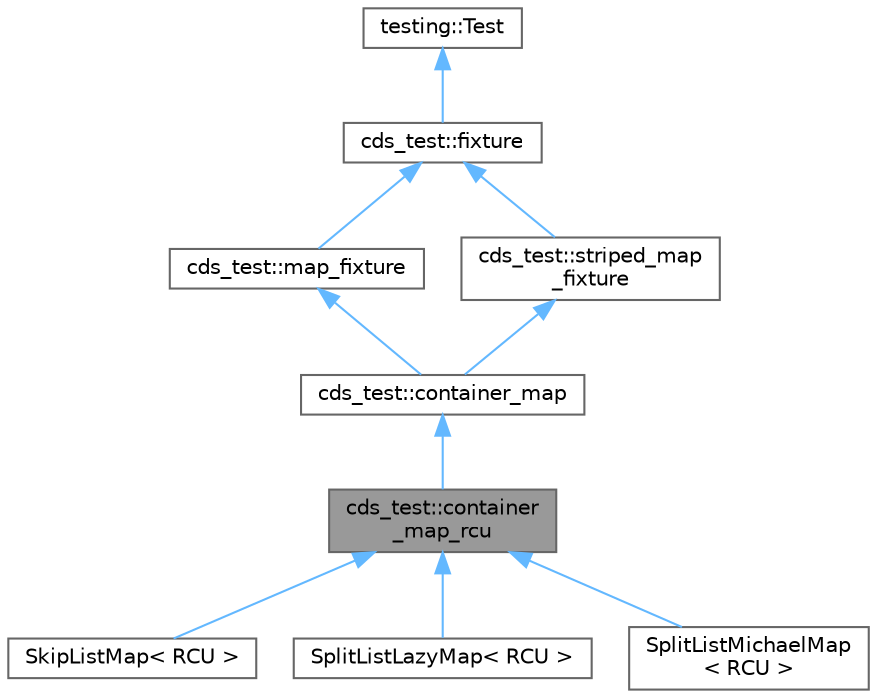 digraph "cds_test::container_map_rcu"
{
 // LATEX_PDF_SIZE
  bgcolor="transparent";
  edge [fontname=Helvetica,fontsize=10,labelfontname=Helvetica,labelfontsize=10];
  node [fontname=Helvetica,fontsize=10,shape=box,height=0.2,width=0.4];
  Node1 [id="Node000001",label="cds_test::container\l_map_rcu",height=0.2,width=0.4,color="gray40", fillcolor="grey60", style="filled", fontcolor="black",tooltip=" "];
  Node2 -> Node1 [id="edge10_Node000001_Node000002",dir="back",color="steelblue1",style="solid",tooltip=" "];
  Node2 [id="Node000002",label="cds_test::container_map",height=0.2,width=0.4,color="gray40", fillcolor="white", style="filled",URL="$classcds__test_1_1container__map.html",tooltip=" "];
  Node3 -> Node2 [id="edge11_Node000002_Node000003",dir="back",color="steelblue1",style="solid",tooltip=" "];
  Node3 [id="Node000003",label="cds_test::map_fixture",height=0.2,width=0.4,color="gray40", fillcolor="white", style="filled",URL="$classcds__test_1_1map__fixture.html",tooltip=" "];
  Node4 -> Node3 [id="edge12_Node000003_Node000004",dir="back",color="steelblue1",style="solid",tooltip=" "];
  Node4 [id="Node000004",label="cds_test::fixture",height=0.2,width=0.4,color="gray40", fillcolor="white", style="filled",URL="$classcds__test_1_1fixture.html",tooltip=" "];
  Node5 -> Node4 [id="edge13_Node000004_Node000005",dir="back",color="steelblue1",style="solid",tooltip=" "];
  Node5 [id="Node000005",label="testing::Test",height=0.2,width=0.4,color="gray40", fillcolor="white", style="filled",tooltip=" "];
  Node6 -> Node2 [id="edge14_Node000002_Node000006",dir="back",color="steelblue1",style="solid",tooltip=" "];
  Node6 [id="Node000006",label="cds_test::striped_map\l_fixture",height=0.2,width=0.4,color="gray40", fillcolor="white", style="filled",URL="$classcds__test_1_1striped__map__fixture.html",tooltip=" "];
  Node4 -> Node6 [id="edge15_Node000006_Node000004",dir="back",color="steelblue1",style="solid",tooltip=" "];
  Node1 -> Node7 [id="edge16_Node000001_Node000007",dir="back",color="steelblue1",style="solid",tooltip=" "];
  Node7 [id="Node000007",label="SkipListMap\< RCU \>",height=0.2,width=0.4,color="gray40", fillcolor="white", style="filled",URL="$class_skip_list_map.html",tooltip=" "];
  Node1 -> Node8 [id="edge17_Node000001_Node000008",dir="back",color="steelblue1",style="solid",tooltip=" "];
  Node8 [id="Node000008",label="SplitListLazyMap\< RCU \>",height=0.2,width=0.4,color="gray40", fillcolor="white", style="filled",URL="$class_split_list_lazy_map.html",tooltip=" "];
  Node1 -> Node9 [id="edge18_Node000001_Node000009",dir="back",color="steelblue1",style="solid",tooltip=" "];
  Node9 [id="Node000009",label="SplitListMichaelMap\l\< RCU \>",height=0.2,width=0.4,color="gray40", fillcolor="white", style="filled",URL="$class_split_list_michael_map.html",tooltip=" "];
}
